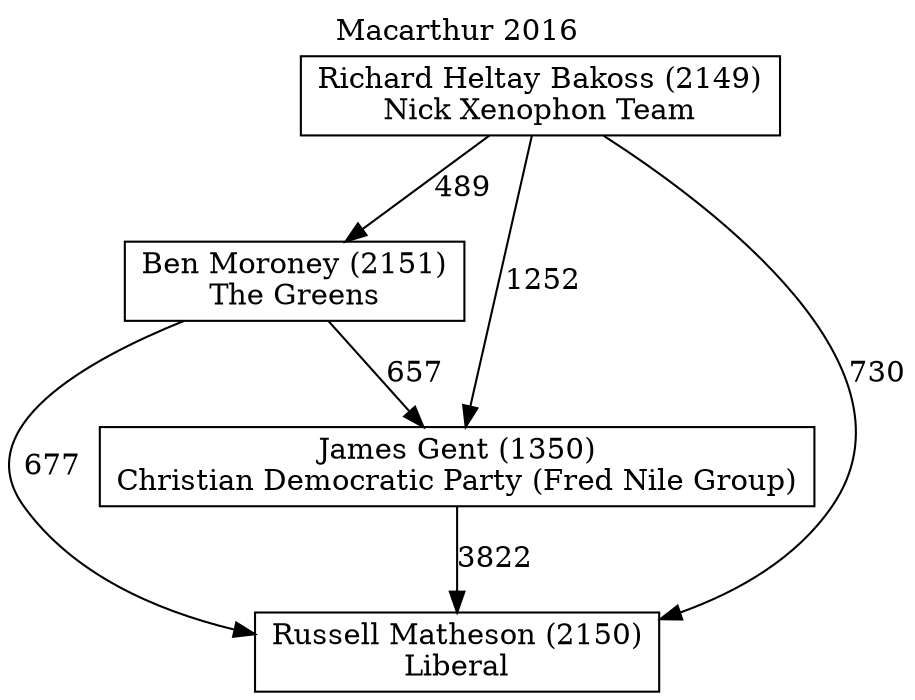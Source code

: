 // House preference flow
digraph "Russell Matheson (2150)_Macarthur_2016" {
	graph [label="Macarthur 2016" labelloc=t mclimit=10]
	node [shape=box]
	"Ben Moroney (2151)" [label="Ben Moroney (2151)
The Greens"]
	"James Gent (1350)" [label="James Gent (1350)
Christian Democratic Party (Fred Nile Group)"]
	"Richard Heltay Bakoss (2149)" [label="Richard Heltay Bakoss (2149)
Nick Xenophon Team"]
	"Russell Matheson (2150)" [label="Russell Matheson (2150)
Liberal"]
	"Ben Moroney (2151)" -> "James Gent (1350)" [label=657]
	"James Gent (1350)" -> "Russell Matheson (2150)" [label=3822]
	"Richard Heltay Bakoss (2149)" -> "James Gent (1350)" [label=1252]
	"Richard Heltay Bakoss (2149)" -> "Ben Moroney (2151)" [label=489]
	"Ben Moroney (2151)" -> "Russell Matheson (2150)" [label=677]
	"Richard Heltay Bakoss (2149)" -> "Russell Matheson (2150)" [label=730]
}
